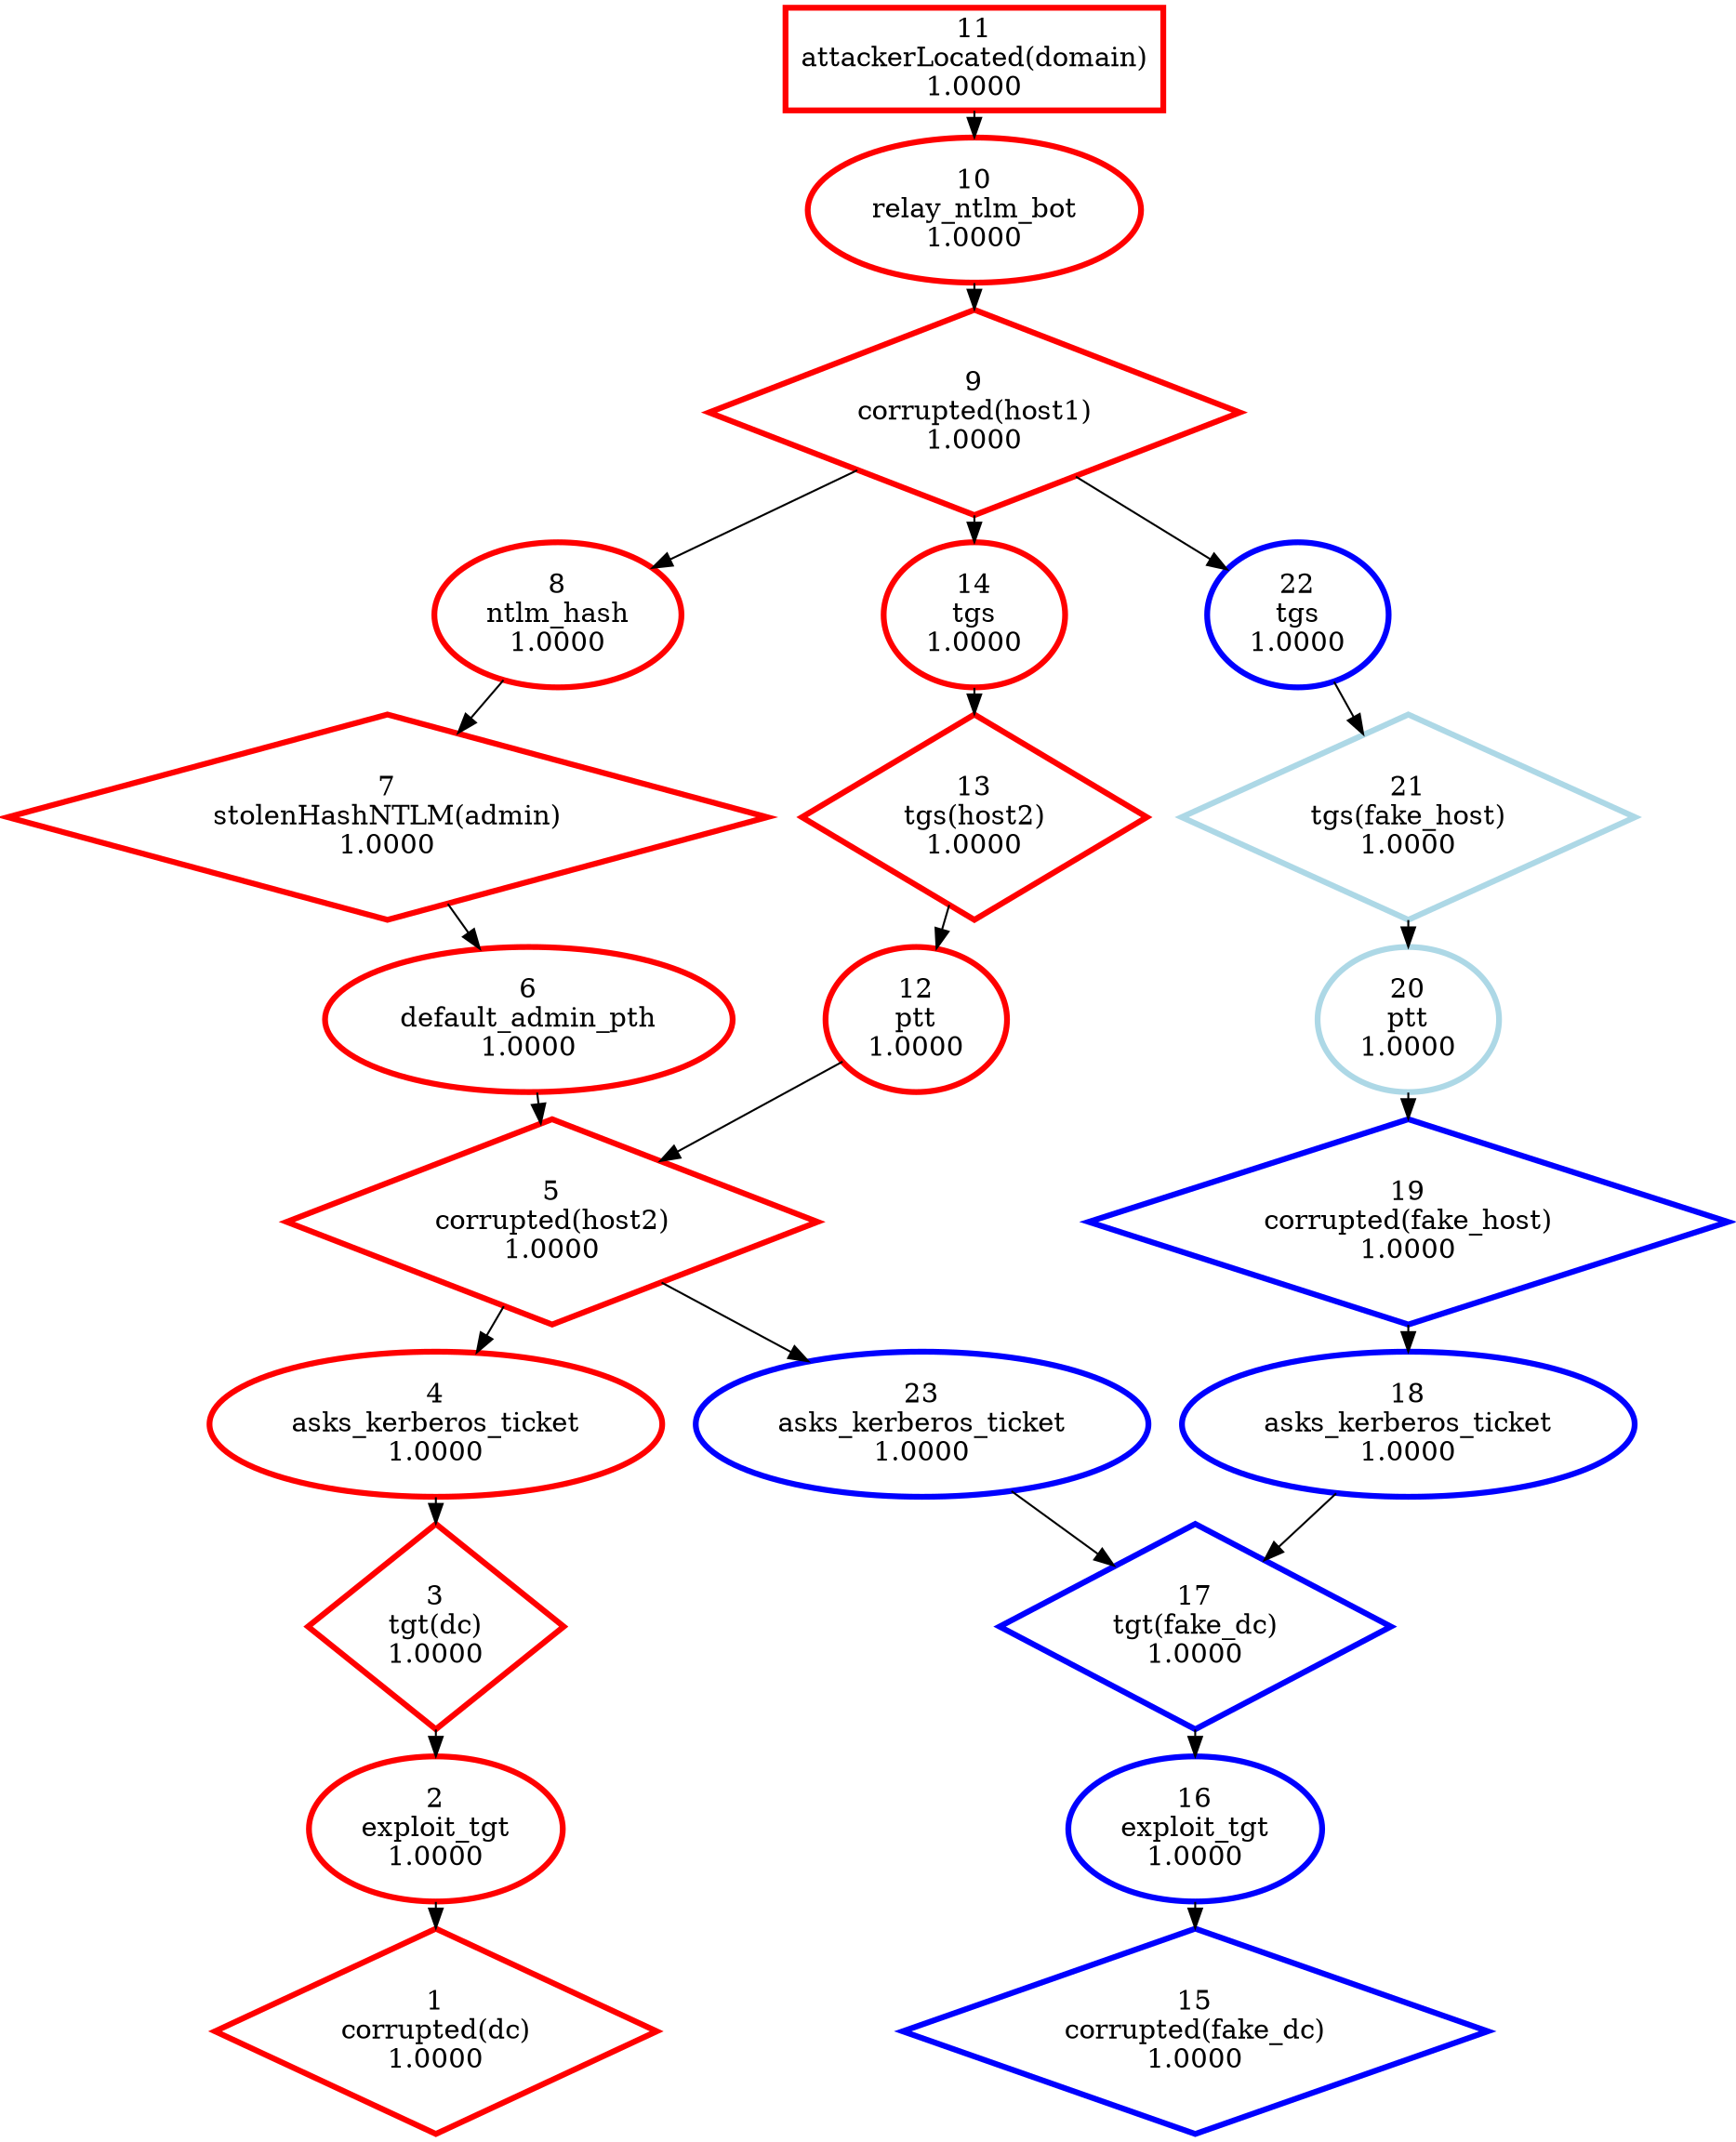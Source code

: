 digraph G {
ranksep=0.2;
  "1" [label="1\ncorrupted(dc)\n1.0000", color="#FF0000", penwidth=3, shape="diamond"];
  "2" [label="2\nexploit_tgt\n1.0000", color="#FF0000", penwidth=3, shape="ellipse"];
  "3" [label="3\ntgt(dc)\n1.0000", color="#FF0000", penwidth=3, shape="diamond"];
  "4" [label="4\nasks_kerberos_ticket\n1.0000", color="#FF0000", penwidth=3, shape="ellipse"];
  "5" [label="5\ncorrupted(host2)\n1.0000", color="#FF0000", penwidth=3, shape="diamond"];
  "6" [label="6\ndefault_admin_pth\n1.0000", color="#FF0000", penwidth=3, shape="ellipse"];
  "7" [label="7\nstolenHashNTLM(admin)\n1.0000", color="#FF0000", penwidth=3, shape="diamond"];
  "8" [label="8\nntlm_hash\n1.0000", color="#FF0000", penwidth=3, shape="ellipse"];
  "9" [label="9\ncorrupted(host1)\n1.0000", color="#FF0000", penwidth=3, shape="diamond"];
  "10" [label="10\nrelay_ntlm_bot\n1.0000", color="#FF0000", penwidth=3, shape="ellipse"];
  "11" [label="11\nattackerLocated(domain)\n1.0000", color="#FF0000", penwidth=3, shape="box"];
  "12" [label="12\nptt\n1.0000", color="#FF0000", penwidth=3, shape="ellipse"];
  "13" [label="13\ntgs(host2)\n1.0000", color="#FF0000", penwidth=3, shape="diamond"];
  "14" [label="14\ntgs\n1.0000", color="#FF0000", penwidth=3, shape="ellipse"];
  "15" [label="15\ncorrupted(fake_dc)\n1.0000", color="blue", penwidth=3, shape="diamond"];
  "16" [label="16\nexploit_tgt\n1.0000", color="blue", penwidth=3, shape="ellipse"];
  "17" [label="17\ntgt(fake_dc)\n1.0000", color="blue", penwidth=3, shape="diamond"];
  "18" [label="18\nasks_kerberos_ticket\n1.0000", color="blue", penwidth=3, shape="ellipse"];
  "19" [label="19\ncorrupted(fake_host)\n1.0000", color="blue", penwidth=3, shape="diamond"];
  "20" [label="20\nptt\n1.0000", color="lightblue", penwidth=3, shape="ellipse"];
  "21" [label="21\ntgs(fake_host)\n1.0000", color="lightblue", penwidth=3, shape="diamond"];
  "22" [label="22\ntgs\n1.0000", color="blue", penwidth=3, shape="ellipse"];
  "23" [label="23\nasks_kerberos_ticket\n1.0000", color="blue", penwidth=3, shape="ellipse"];
  "11" -> "10";
  "10" -> "9";
  "9" -> "8";
  "9" -> "14";
  "9" -> "22";
  "8" -> "7";
  "7" -> "6";
  "6" -> "5";
  "5" -> "4";
  "5" -> "23";
  "14" -> "13";
  "13" -> "12";
  "12" -> "5";
  "4" -> "3";
  "3" -> "2";
  "2" -> "1";
  "22" -> "21";
  "21" -> "20";
  "20" -> "19";
  "19" -> "18";
  "18" -> "17";
  "17" -> "16";
  "23" -> "17";
  "16" -> "15";
}